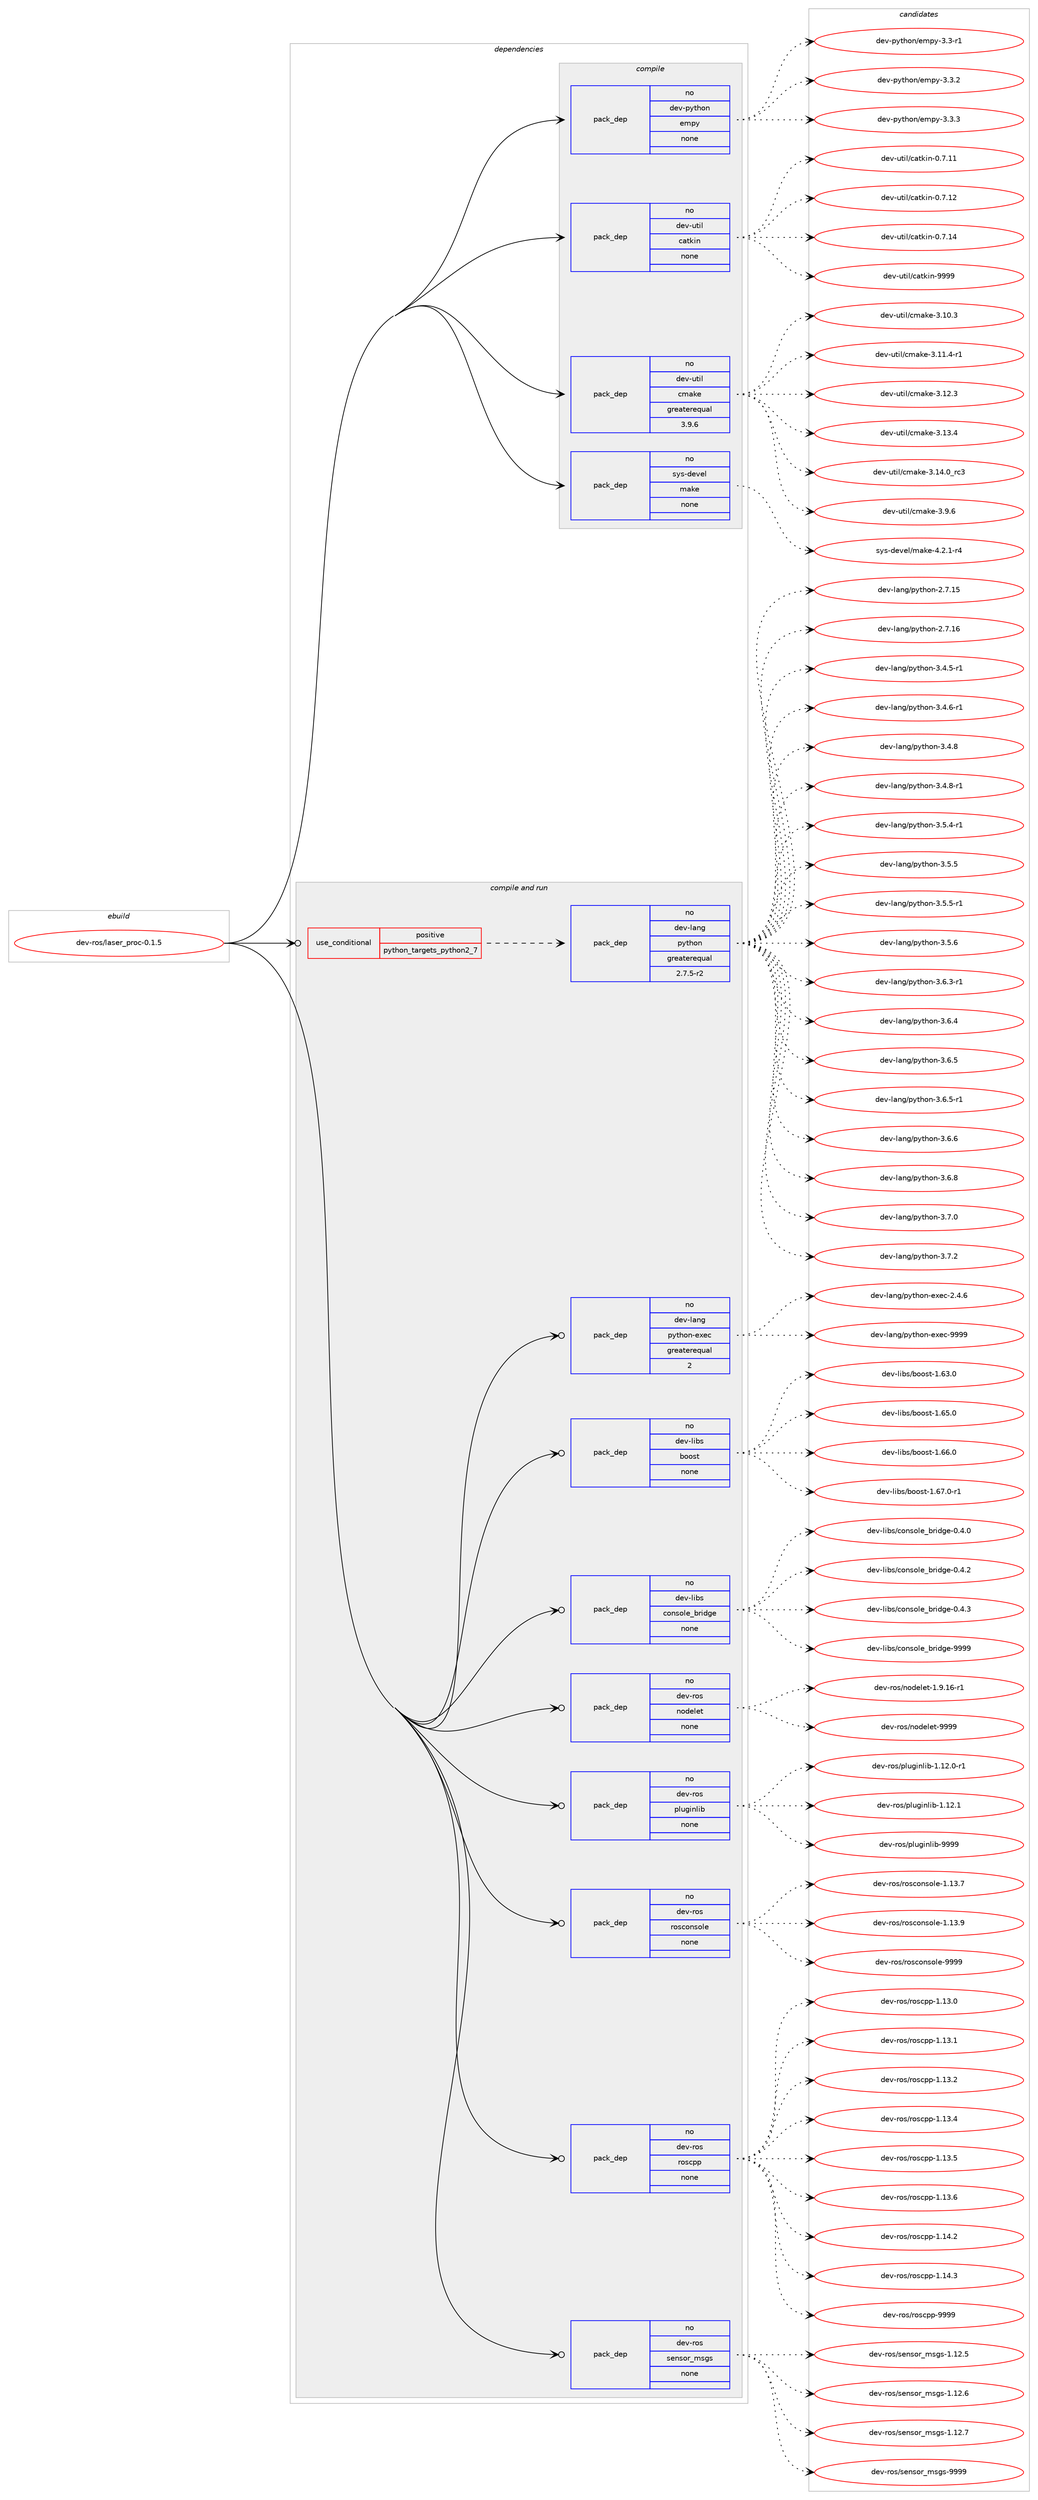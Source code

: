 digraph prolog {

# *************
# Graph options
# *************

newrank=true;
concentrate=true;
compound=true;
graph [rankdir=LR,fontname=Helvetica,fontsize=10,ranksep=1.5];#, ranksep=2.5, nodesep=0.2];
edge  [arrowhead=vee];
node  [fontname=Helvetica,fontsize=10];

# **********
# The ebuild
# **********

subgraph cluster_leftcol {
color=gray;
rank=same;
label=<<i>ebuild</i>>;
id [label="dev-ros/laser_proc-0.1.5", color=red, width=4, href="../dev-ros/laser_proc-0.1.5.svg"];
}

# ****************
# The dependencies
# ****************

subgraph cluster_midcol {
color=gray;
label=<<i>dependencies</i>>;
subgraph cluster_compile {
fillcolor="#eeeeee";
style=filled;
label=<<i>compile</i>>;
subgraph pack1046660 {
dependency1458954 [label=<<TABLE BORDER="0" CELLBORDER="1" CELLSPACING="0" CELLPADDING="4" WIDTH="220"><TR><TD ROWSPAN="6" CELLPADDING="30">pack_dep</TD></TR><TR><TD WIDTH="110">no</TD></TR><TR><TD>dev-python</TD></TR><TR><TD>empy</TD></TR><TR><TD>none</TD></TR><TR><TD></TD></TR></TABLE>>, shape=none, color=blue];
}
id:e -> dependency1458954:w [weight=20,style="solid",arrowhead="vee"];
subgraph pack1046661 {
dependency1458955 [label=<<TABLE BORDER="0" CELLBORDER="1" CELLSPACING="0" CELLPADDING="4" WIDTH="220"><TR><TD ROWSPAN="6" CELLPADDING="30">pack_dep</TD></TR><TR><TD WIDTH="110">no</TD></TR><TR><TD>dev-util</TD></TR><TR><TD>catkin</TD></TR><TR><TD>none</TD></TR><TR><TD></TD></TR></TABLE>>, shape=none, color=blue];
}
id:e -> dependency1458955:w [weight=20,style="solid",arrowhead="vee"];
subgraph pack1046662 {
dependency1458956 [label=<<TABLE BORDER="0" CELLBORDER="1" CELLSPACING="0" CELLPADDING="4" WIDTH="220"><TR><TD ROWSPAN="6" CELLPADDING="30">pack_dep</TD></TR><TR><TD WIDTH="110">no</TD></TR><TR><TD>dev-util</TD></TR><TR><TD>cmake</TD></TR><TR><TD>greaterequal</TD></TR><TR><TD>3.9.6</TD></TR></TABLE>>, shape=none, color=blue];
}
id:e -> dependency1458956:w [weight=20,style="solid",arrowhead="vee"];
subgraph pack1046663 {
dependency1458957 [label=<<TABLE BORDER="0" CELLBORDER="1" CELLSPACING="0" CELLPADDING="4" WIDTH="220"><TR><TD ROWSPAN="6" CELLPADDING="30">pack_dep</TD></TR><TR><TD WIDTH="110">no</TD></TR><TR><TD>sys-devel</TD></TR><TR><TD>make</TD></TR><TR><TD>none</TD></TR><TR><TD></TD></TR></TABLE>>, shape=none, color=blue];
}
id:e -> dependency1458957:w [weight=20,style="solid",arrowhead="vee"];
}
subgraph cluster_compileandrun {
fillcolor="#eeeeee";
style=filled;
label=<<i>compile and run</i>>;
subgraph cond388904 {
dependency1458958 [label=<<TABLE BORDER="0" CELLBORDER="1" CELLSPACING="0" CELLPADDING="4"><TR><TD ROWSPAN="3" CELLPADDING="10">use_conditional</TD></TR><TR><TD>positive</TD></TR><TR><TD>python_targets_python2_7</TD></TR></TABLE>>, shape=none, color=red];
subgraph pack1046664 {
dependency1458959 [label=<<TABLE BORDER="0" CELLBORDER="1" CELLSPACING="0" CELLPADDING="4" WIDTH="220"><TR><TD ROWSPAN="6" CELLPADDING="30">pack_dep</TD></TR><TR><TD WIDTH="110">no</TD></TR><TR><TD>dev-lang</TD></TR><TR><TD>python</TD></TR><TR><TD>greaterequal</TD></TR><TR><TD>2.7.5-r2</TD></TR></TABLE>>, shape=none, color=blue];
}
dependency1458958:e -> dependency1458959:w [weight=20,style="dashed",arrowhead="vee"];
}
id:e -> dependency1458958:w [weight=20,style="solid",arrowhead="odotvee"];
subgraph pack1046665 {
dependency1458960 [label=<<TABLE BORDER="0" CELLBORDER="1" CELLSPACING="0" CELLPADDING="4" WIDTH="220"><TR><TD ROWSPAN="6" CELLPADDING="30">pack_dep</TD></TR><TR><TD WIDTH="110">no</TD></TR><TR><TD>dev-lang</TD></TR><TR><TD>python-exec</TD></TR><TR><TD>greaterequal</TD></TR><TR><TD>2</TD></TR></TABLE>>, shape=none, color=blue];
}
id:e -> dependency1458960:w [weight=20,style="solid",arrowhead="odotvee"];
subgraph pack1046666 {
dependency1458961 [label=<<TABLE BORDER="0" CELLBORDER="1" CELLSPACING="0" CELLPADDING="4" WIDTH="220"><TR><TD ROWSPAN="6" CELLPADDING="30">pack_dep</TD></TR><TR><TD WIDTH="110">no</TD></TR><TR><TD>dev-libs</TD></TR><TR><TD>boost</TD></TR><TR><TD>none</TD></TR><TR><TD></TD></TR></TABLE>>, shape=none, color=blue];
}
id:e -> dependency1458961:w [weight=20,style="solid",arrowhead="odotvee"];
subgraph pack1046667 {
dependency1458962 [label=<<TABLE BORDER="0" CELLBORDER="1" CELLSPACING="0" CELLPADDING="4" WIDTH="220"><TR><TD ROWSPAN="6" CELLPADDING="30">pack_dep</TD></TR><TR><TD WIDTH="110">no</TD></TR><TR><TD>dev-libs</TD></TR><TR><TD>console_bridge</TD></TR><TR><TD>none</TD></TR><TR><TD></TD></TR></TABLE>>, shape=none, color=blue];
}
id:e -> dependency1458962:w [weight=20,style="solid",arrowhead="odotvee"];
subgraph pack1046668 {
dependency1458963 [label=<<TABLE BORDER="0" CELLBORDER="1" CELLSPACING="0" CELLPADDING="4" WIDTH="220"><TR><TD ROWSPAN="6" CELLPADDING="30">pack_dep</TD></TR><TR><TD WIDTH="110">no</TD></TR><TR><TD>dev-ros</TD></TR><TR><TD>nodelet</TD></TR><TR><TD>none</TD></TR><TR><TD></TD></TR></TABLE>>, shape=none, color=blue];
}
id:e -> dependency1458963:w [weight=20,style="solid",arrowhead="odotvee"];
subgraph pack1046669 {
dependency1458964 [label=<<TABLE BORDER="0" CELLBORDER="1" CELLSPACING="0" CELLPADDING="4" WIDTH="220"><TR><TD ROWSPAN="6" CELLPADDING="30">pack_dep</TD></TR><TR><TD WIDTH="110">no</TD></TR><TR><TD>dev-ros</TD></TR><TR><TD>pluginlib</TD></TR><TR><TD>none</TD></TR><TR><TD></TD></TR></TABLE>>, shape=none, color=blue];
}
id:e -> dependency1458964:w [weight=20,style="solid",arrowhead="odotvee"];
subgraph pack1046670 {
dependency1458965 [label=<<TABLE BORDER="0" CELLBORDER="1" CELLSPACING="0" CELLPADDING="4" WIDTH="220"><TR><TD ROWSPAN="6" CELLPADDING="30">pack_dep</TD></TR><TR><TD WIDTH="110">no</TD></TR><TR><TD>dev-ros</TD></TR><TR><TD>rosconsole</TD></TR><TR><TD>none</TD></TR><TR><TD></TD></TR></TABLE>>, shape=none, color=blue];
}
id:e -> dependency1458965:w [weight=20,style="solid",arrowhead="odotvee"];
subgraph pack1046671 {
dependency1458966 [label=<<TABLE BORDER="0" CELLBORDER="1" CELLSPACING="0" CELLPADDING="4" WIDTH="220"><TR><TD ROWSPAN="6" CELLPADDING="30">pack_dep</TD></TR><TR><TD WIDTH="110">no</TD></TR><TR><TD>dev-ros</TD></TR><TR><TD>roscpp</TD></TR><TR><TD>none</TD></TR><TR><TD></TD></TR></TABLE>>, shape=none, color=blue];
}
id:e -> dependency1458966:w [weight=20,style="solid",arrowhead="odotvee"];
subgraph pack1046672 {
dependency1458967 [label=<<TABLE BORDER="0" CELLBORDER="1" CELLSPACING="0" CELLPADDING="4" WIDTH="220"><TR><TD ROWSPAN="6" CELLPADDING="30">pack_dep</TD></TR><TR><TD WIDTH="110">no</TD></TR><TR><TD>dev-ros</TD></TR><TR><TD>sensor_msgs</TD></TR><TR><TD>none</TD></TR><TR><TD></TD></TR></TABLE>>, shape=none, color=blue];
}
id:e -> dependency1458967:w [weight=20,style="solid",arrowhead="odotvee"];
}
subgraph cluster_run {
fillcolor="#eeeeee";
style=filled;
label=<<i>run</i>>;
}
}

# **************
# The candidates
# **************

subgraph cluster_choices {
rank=same;
color=gray;
label=<<i>candidates</i>>;

subgraph choice1046660 {
color=black;
nodesep=1;
choice1001011184511212111610411111047101109112121455146514511449 [label="dev-python/empy-3.3-r1", color=red, width=4,href="../dev-python/empy-3.3-r1.svg"];
choice1001011184511212111610411111047101109112121455146514650 [label="dev-python/empy-3.3.2", color=red, width=4,href="../dev-python/empy-3.3.2.svg"];
choice1001011184511212111610411111047101109112121455146514651 [label="dev-python/empy-3.3.3", color=red, width=4,href="../dev-python/empy-3.3.3.svg"];
dependency1458954:e -> choice1001011184511212111610411111047101109112121455146514511449:w [style=dotted,weight="100"];
dependency1458954:e -> choice1001011184511212111610411111047101109112121455146514650:w [style=dotted,weight="100"];
dependency1458954:e -> choice1001011184511212111610411111047101109112121455146514651:w [style=dotted,weight="100"];
}
subgraph choice1046661 {
color=black;
nodesep=1;
choice1001011184511711610510847999711610710511045484655464949 [label="dev-util/catkin-0.7.11", color=red, width=4,href="../dev-util/catkin-0.7.11.svg"];
choice1001011184511711610510847999711610710511045484655464950 [label="dev-util/catkin-0.7.12", color=red, width=4,href="../dev-util/catkin-0.7.12.svg"];
choice1001011184511711610510847999711610710511045484655464952 [label="dev-util/catkin-0.7.14", color=red, width=4,href="../dev-util/catkin-0.7.14.svg"];
choice100101118451171161051084799971161071051104557575757 [label="dev-util/catkin-9999", color=red, width=4,href="../dev-util/catkin-9999.svg"];
dependency1458955:e -> choice1001011184511711610510847999711610710511045484655464949:w [style=dotted,weight="100"];
dependency1458955:e -> choice1001011184511711610510847999711610710511045484655464950:w [style=dotted,weight="100"];
dependency1458955:e -> choice1001011184511711610510847999711610710511045484655464952:w [style=dotted,weight="100"];
dependency1458955:e -> choice100101118451171161051084799971161071051104557575757:w [style=dotted,weight="100"];
}
subgraph choice1046662 {
color=black;
nodesep=1;
choice1001011184511711610510847991099710710145514649484651 [label="dev-util/cmake-3.10.3", color=red, width=4,href="../dev-util/cmake-3.10.3.svg"];
choice10010111845117116105108479910997107101455146494946524511449 [label="dev-util/cmake-3.11.4-r1", color=red, width=4,href="../dev-util/cmake-3.11.4-r1.svg"];
choice1001011184511711610510847991099710710145514649504651 [label="dev-util/cmake-3.12.3", color=red, width=4,href="../dev-util/cmake-3.12.3.svg"];
choice1001011184511711610510847991099710710145514649514652 [label="dev-util/cmake-3.13.4", color=red, width=4,href="../dev-util/cmake-3.13.4.svg"];
choice1001011184511711610510847991099710710145514649524648951149951 [label="dev-util/cmake-3.14.0_rc3", color=red, width=4,href="../dev-util/cmake-3.14.0_rc3.svg"];
choice10010111845117116105108479910997107101455146574654 [label="dev-util/cmake-3.9.6", color=red, width=4,href="../dev-util/cmake-3.9.6.svg"];
dependency1458956:e -> choice1001011184511711610510847991099710710145514649484651:w [style=dotted,weight="100"];
dependency1458956:e -> choice10010111845117116105108479910997107101455146494946524511449:w [style=dotted,weight="100"];
dependency1458956:e -> choice1001011184511711610510847991099710710145514649504651:w [style=dotted,weight="100"];
dependency1458956:e -> choice1001011184511711610510847991099710710145514649514652:w [style=dotted,weight="100"];
dependency1458956:e -> choice1001011184511711610510847991099710710145514649524648951149951:w [style=dotted,weight="100"];
dependency1458956:e -> choice10010111845117116105108479910997107101455146574654:w [style=dotted,weight="100"];
}
subgraph choice1046663 {
color=black;
nodesep=1;
choice1151211154510010111810110847109971071014552465046494511452 [label="sys-devel/make-4.2.1-r4", color=red, width=4,href="../sys-devel/make-4.2.1-r4.svg"];
dependency1458957:e -> choice1151211154510010111810110847109971071014552465046494511452:w [style=dotted,weight="100"];
}
subgraph choice1046664 {
color=black;
nodesep=1;
choice10010111845108971101034711212111610411111045504655464953 [label="dev-lang/python-2.7.15", color=red, width=4,href="../dev-lang/python-2.7.15.svg"];
choice10010111845108971101034711212111610411111045504655464954 [label="dev-lang/python-2.7.16", color=red, width=4,href="../dev-lang/python-2.7.16.svg"];
choice1001011184510897110103471121211161041111104551465246534511449 [label="dev-lang/python-3.4.5-r1", color=red, width=4,href="../dev-lang/python-3.4.5-r1.svg"];
choice1001011184510897110103471121211161041111104551465246544511449 [label="dev-lang/python-3.4.6-r1", color=red, width=4,href="../dev-lang/python-3.4.6-r1.svg"];
choice100101118451089711010347112121116104111110455146524656 [label="dev-lang/python-3.4.8", color=red, width=4,href="../dev-lang/python-3.4.8.svg"];
choice1001011184510897110103471121211161041111104551465246564511449 [label="dev-lang/python-3.4.8-r1", color=red, width=4,href="../dev-lang/python-3.4.8-r1.svg"];
choice1001011184510897110103471121211161041111104551465346524511449 [label="dev-lang/python-3.5.4-r1", color=red, width=4,href="../dev-lang/python-3.5.4-r1.svg"];
choice100101118451089711010347112121116104111110455146534653 [label="dev-lang/python-3.5.5", color=red, width=4,href="../dev-lang/python-3.5.5.svg"];
choice1001011184510897110103471121211161041111104551465346534511449 [label="dev-lang/python-3.5.5-r1", color=red, width=4,href="../dev-lang/python-3.5.5-r1.svg"];
choice100101118451089711010347112121116104111110455146534654 [label="dev-lang/python-3.5.6", color=red, width=4,href="../dev-lang/python-3.5.6.svg"];
choice1001011184510897110103471121211161041111104551465446514511449 [label="dev-lang/python-3.6.3-r1", color=red, width=4,href="../dev-lang/python-3.6.3-r1.svg"];
choice100101118451089711010347112121116104111110455146544652 [label="dev-lang/python-3.6.4", color=red, width=4,href="../dev-lang/python-3.6.4.svg"];
choice100101118451089711010347112121116104111110455146544653 [label="dev-lang/python-3.6.5", color=red, width=4,href="../dev-lang/python-3.6.5.svg"];
choice1001011184510897110103471121211161041111104551465446534511449 [label="dev-lang/python-3.6.5-r1", color=red, width=4,href="../dev-lang/python-3.6.5-r1.svg"];
choice100101118451089711010347112121116104111110455146544654 [label="dev-lang/python-3.6.6", color=red, width=4,href="../dev-lang/python-3.6.6.svg"];
choice100101118451089711010347112121116104111110455146544656 [label="dev-lang/python-3.6.8", color=red, width=4,href="../dev-lang/python-3.6.8.svg"];
choice100101118451089711010347112121116104111110455146554648 [label="dev-lang/python-3.7.0", color=red, width=4,href="../dev-lang/python-3.7.0.svg"];
choice100101118451089711010347112121116104111110455146554650 [label="dev-lang/python-3.7.2", color=red, width=4,href="../dev-lang/python-3.7.2.svg"];
dependency1458959:e -> choice10010111845108971101034711212111610411111045504655464953:w [style=dotted,weight="100"];
dependency1458959:e -> choice10010111845108971101034711212111610411111045504655464954:w [style=dotted,weight="100"];
dependency1458959:e -> choice1001011184510897110103471121211161041111104551465246534511449:w [style=dotted,weight="100"];
dependency1458959:e -> choice1001011184510897110103471121211161041111104551465246544511449:w [style=dotted,weight="100"];
dependency1458959:e -> choice100101118451089711010347112121116104111110455146524656:w [style=dotted,weight="100"];
dependency1458959:e -> choice1001011184510897110103471121211161041111104551465246564511449:w [style=dotted,weight="100"];
dependency1458959:e -> choice1001011184510897110103471121211161041111104551465346524511449:w [style=dotted,weight="100"];
dependency1458959:e -> choice100101118451089711010347112121116104111110455146534653:w [style=dotted,weight="100"];
dependency1458959:e -> choice1001011184510897110103471121211161041111104551465346534511449:w [style=dotted,weight="100"];
dependency1458959:e -> choice100101118451089711010347112121116104111110455146534654:w [style=dotted,weight="100"];
dependency1458959:e -> choice1001011184510897110103471121211161041111104551465446514511449:w [style=dotted,weight="100"];
dependency1458959:e -> choice100101118451089711010347112121116104111110455146544652:w [style=dotted,weight="100"];
dependency1458959:e -> choice100101118451089711010347112121116104111110455146544653:w [style=dotted,weight="100"];
dependency1458959:e -> choice1001011184510897110103471121211161041111104551465446534511449:w [style=dotted,weight="100"];
dependency1458959:e -> choice100101118451089711010347112121116104111110455146544654:w [style=dotted,weight="100"];
dependency1458959:e -> choice100101118451089711010347112121116104111110455146544656:w [style=dotted,weight="100"];
dependency1458959:e -> choice100101118451089711010347112121116104111110455146554648:w [style=dotted,weight="100"];
dependency1458959:e -> choice100101118451089711010347112121116104111110455146554650:w [style=dotted,weight="100"];
}
subgraph choice1046665 {
color=black;
nodesep=1;
choice1001011184510897110103471121211161041111104510112010199455046524654 [label="dev-lang/python-exec-2.4.6", color=red, width=4,href="../dev-lang/python-exec-2.4.6.svg"];
choice10010111845108971101034711212111610411111045101120101994557575757 [label="dev-lang/python-exec-9999", color=red, width=4,href="../dev-lang/python-exec-9999.svg"];
dependency1458960:e -> choice1001011184510897110103471121211161041111104510112010199455046524654:w [style=dotted,weight="100"];
dependency1458960:e -> choice10010111845108971101034711212111610411111045101120101994557575757:w [style=dotted,weight="100"];
}
subgraph choice1046666 {
color=black;
nodesep=1;
choice1001011184510810598115479811111111511645494654514648 [label="dev-libs/boost-1.63.0", color=red, width=4,href="../dev-libs/boost-1.63.0.svg"];
choice1001011184510810598115479811111111511645494654534648 [label="dev-libs/boost-1.65.0", color=red, width=4,href="../dev-libs/boost-1.65.0.svg"];
choice1001011184510810598115479811111111511645494654544648 [label="dev-libs/boost-1.66.0", color=red, width=4,href="../dev-libs/boost-1.66.0.svg"];
choice10010111845108105981154798111111115116454946545546484511449 [label="dev-libs/boost-1.67.0-r1", color=red, width=4,href="../dev-libs/boost-1.67.0-r1.svg"];
dependency1458961:e -> choice1001011184510810598115479811111111511645494654514648:w [style=dotted,weight="100"];
dependency1458961:e -> choice1001011184510810598115479811111111511645494654534648:w [style=dotted,weight="100"];
dependency1458961:e -> choice1001011184510810598115479811111111511645494654544648:w [style=dotted,weight="100"];
dependency1458961:e -> choice10010111845108105981154798111111115116454946545546484511449:w [style=dotted,weight="100"];
}
subgraph choice1046667 {
color=black;
nodesep=1;
choice100101118451081059811547991111101151111081019598114105100103101454846524648 [label="dev-libs/console_bridge-0.4.0", color=red, width=4,href="../dev-libs/console_bridge-0.4.0.svg"];
choice100101118451081059811547991111101151111081019598114105100103101454846524650 [label="dev-libs/console_bridge-0.4.2", color=red, width=4,href="../dev-libs/console_bridge-0.4.2.svg"];
choice100101118451081059811547991111101151111081019598114105100103101454846524651 [label="dev-libs/console_bridge-0.4.3", color=red, width=4,href="../dev-libs/console_bridge-0.4.3.svg"];
choice1001011184510810598115479911111011511110810195981141051001031014557575757 [label="dev-libs/console_bridge-9999", color=red, width=4,href="../dev-libs/console_bridge-9999.svg"];
dependency1458962:e -> choice100101118451081059811547991111101151111081019598114105100103101454846524648:w [style=dotted,weight="100"];
dependency1458962:e -> choice100101118451081059811547991111101151111081019598114105100103101454846524650:w [style=dotted,weight="100"];
dependency1458962:e -> choice100101118451081059811547991111101151111081019598114105100103101454846524651:w [style=dotted,weight="100"];
dependency1458962:e -> choice1001011184510810598115479911111011511110810195981141051001031014557575757:w [style=dotted,weight="100"];
}
subgraph choice1046668 {
color=black;
nodesep=1;
choice1001011184511411111547110111100101108101116454946574649544511449 [label="dev-ros/nodelet-1.9.16-r1", color=red, width=4,href="../dev-ros/nodelet-1.9.16-r1.svg"];
choice10010111845114111115471101111001011081011164557575757 [label="dev-ros/nodelet-9999", color=red, width=4,href="../dev-ros/nodelet-9999.svg"];
dependency1458963:e -> choice1001011184511411111547110111100101108101116454946574649544511449:w [style=dotted,weight="100"];
dependency1458963:e -> choice10010111845114111115471101111001011081011164557575757:w [style=dotted,weight="100"];
}
subgraph choice1046669 {
color=black;
nodesep=1;
choice100101118451141111154711210811710310511010810598454946495046484511449 [label="dev-ros/pluginlib-1.12.0-r1", color=red, width=4,href="../dev-ros/pluginlib-1.12.0-r1.svg"];
choice10010111845114111115471121081171031051101081059845494649504649 [label="dev-ros/pluginlib-1.12.1", color=red, width=4,href="../dev-ros/pluginlib-1.12.1.svg"];
choice1001011184511411111547112108117103105110108105984557575757 [label="dev-ros/pluginlib-9999", color=red, width=4,href="../dev-ros/pluginlib-9999.svg"];
dependency1458964:e -> choice100101118451141111154711210811710310511010810598454946495046484511449:w [style=dotted,weight="100"];
dependency1458964:e -> choice10010111845114111115471121081171031051101081059845494649504649:w [style=dotted,weight="100"];
dependency1458964:e -> choice1001011184511411111547112108117103105110108105984557575757:w [style=dotted,weight="100"];
}
subgraph choice1046670 {
color=black;
nodesep=1;
choice10010111845114111115471141111159911111011511110810145494649514655 [label="dev-ros/rosconsole-1.13.7", color=red, width=4,href="../dev-ros/rosconsole-1.13.7.svg"];
choice10010111845114111115471141111159911111011511110810145494649514657 [label="dev-ros/rosconsole-1.13.9", color=red, width=4,href="../dev-ros/rosconsole-1.13.9.svg"];
choice1001011184511411111547114111115991111101151111081014557575757 [label="dev-ros/rosconsole-9999", color=red, width=4,href="../dev-ros/rosconsole-9999.svg"];
dependency1458965:e -> choice10010111845114111115471141111159911111011511110810145494649514655:w [style=dotted,weight="100"];
dependency1458965:e -> choice10010111845114111115471141111159911111011511110810145494649514657:w [style=dotted,weight="100"];
dependency1458965:e -> choice1001011184511411111547114111115991111101151111081014557575757:w [style=dotted,weight="100"];
}
subgraph choice1046671 {
color=black;
nodesep=1;
choice10010111845114111115471141111159911211245494649514648 [label="dev-ros/roscpp-1.13.0", color=red, width=4,href="../dev-ros/roscpp-1.13.0.svg"];
choice10010111845114111115471141111159911211245494649514649 [label="dev-ros/roscpp-1.13.1", color=red, width=4,href="../dev-ros/roscpp-1.13.1.svg"];
choice10010111845114111115471141111159911211245494649514650 [label="dev-ros/roscpp-1.13.2", color=red, width=4,href="../dev-ros/roscpp-1.13.2.svg"];
choice10010111845114111115471141111159911211245494649514652 [label="dev-ros/roscpp-1.13.4", color=red, width=4,href="../dev-ros/roscpp-1.13.4.svg"];
choice10010111845114111115471141111159911211245494649514653 [label="dev-ros/roscpp-1.13.5", color=red, width=4,href="../dev-ros/roscpp-1.13.5.svg"];
choice10010111845114111115471141111159911211245494649514654 [label="dev-ros/roscpp-1.13.6", color=red, width=4,href="../dev-ros/roscpp-1.13.6.svg"];
choice10010111845114111115471141111159911211245494649524650 [label="dev-ros/roscpp-1.14.2", color=red, width=4,href="../dev-ros/roscpp-1.14.2.svg"];
choice10010111845114111115471141111159911211245494649524651 [label="dev-ros/roscpp-1.14.3", color=red, width=4,href="../dev-ros/roscpp-1.14.3.svg"];
choice1001011184511411111547114111115991121124557575757 [label="dev-ros/roscpp-9999", color=red, width=4,href="../dev-ros/roscpp-9999.svg"];
dependency1458966:e -> choice10010111845114111115471141111159911211245494649514648:w [style=dotted,weight="100"];
dependency1458966:e -> choice10010111845114111115471141111159911211245494649514649:w [style=dotted,weight="100"];
dependency1458966:e -> choice10010111845114111115471141111159911211245494649514650:w [style=dotted,weight="100"];
dependency1458966:e -> choice10010111845114111115471141111159911211245494649514652:w [style=dotted,weight="100"];
dependency1458966:e -> choice10010111845114111115471141111159911211245494649514653:w [style=dotted,weight="100"];
dependency1458966:e -> choice10010111845114111115471141111159911211245494649514654:w [style=dotted,weight="100"];
dependency1458966:e -> choice10010111845114111115471141111159911211245494649524650:w [style=dotted,weight="100"];
dependency1458966:e -> choice10010111845114111115471141111159911211245494649524651:w [style=dotted,weight="100"];
dependency1458966:e -> choice1001011184511411111547114111115991121124557575757:w [style=dotted,weight="100"];
}
subgraph choice1046672 {
color=black;
nodesep=1;
choice10010111845114111115471151011101151111149510911510311545494649504653 [label="dev-ros/sensor_msgs-1.12.5", color=red, width=4,href="../dev-ros/sensor_msgs-1.12.5.svg"];
choice10010111845114111115471151011101151111149510911510311545494649504654 [label="dev-ros/sensor_msgs-1.12.6", color=red, width=4,href="../dev-ros/sensor_msgs-1.12.6.svg"];
choice10010111845114111115471151011101151111149510911510311545494649504655 [label="dev-ros/sensor_msgs-1.12.7", color=red, width=4,href="../dev-ros/sensor_msgs-1.12.7.svg"];
choice1001011184511411111547115101110115111114951091151031154557575757 [label="dev-ros/sensor_msgs-9999", color=red, width=4,href="../dev-ros/sensor_msgs-9999.svg"];
dependency1458967:e -> choice10010111845114111115471151011101151111149510911510311545494649504653:w [style=dotted,weight="100"];
dependency1458967:e -> choice10010111845114111115471151011101151111149510911510311545494649504654:w [style=dotted,weight="100"];
dependency1458967:e -> choice10010111845114111115471151011101151111149510911510311545494649504655:w [style=dotted,weight="100"];
dependency1458967:e -> choice1001011184511411111547115101110115111114951091151031154557575757:w [style=dotted,weight="100"];
}
}

}
